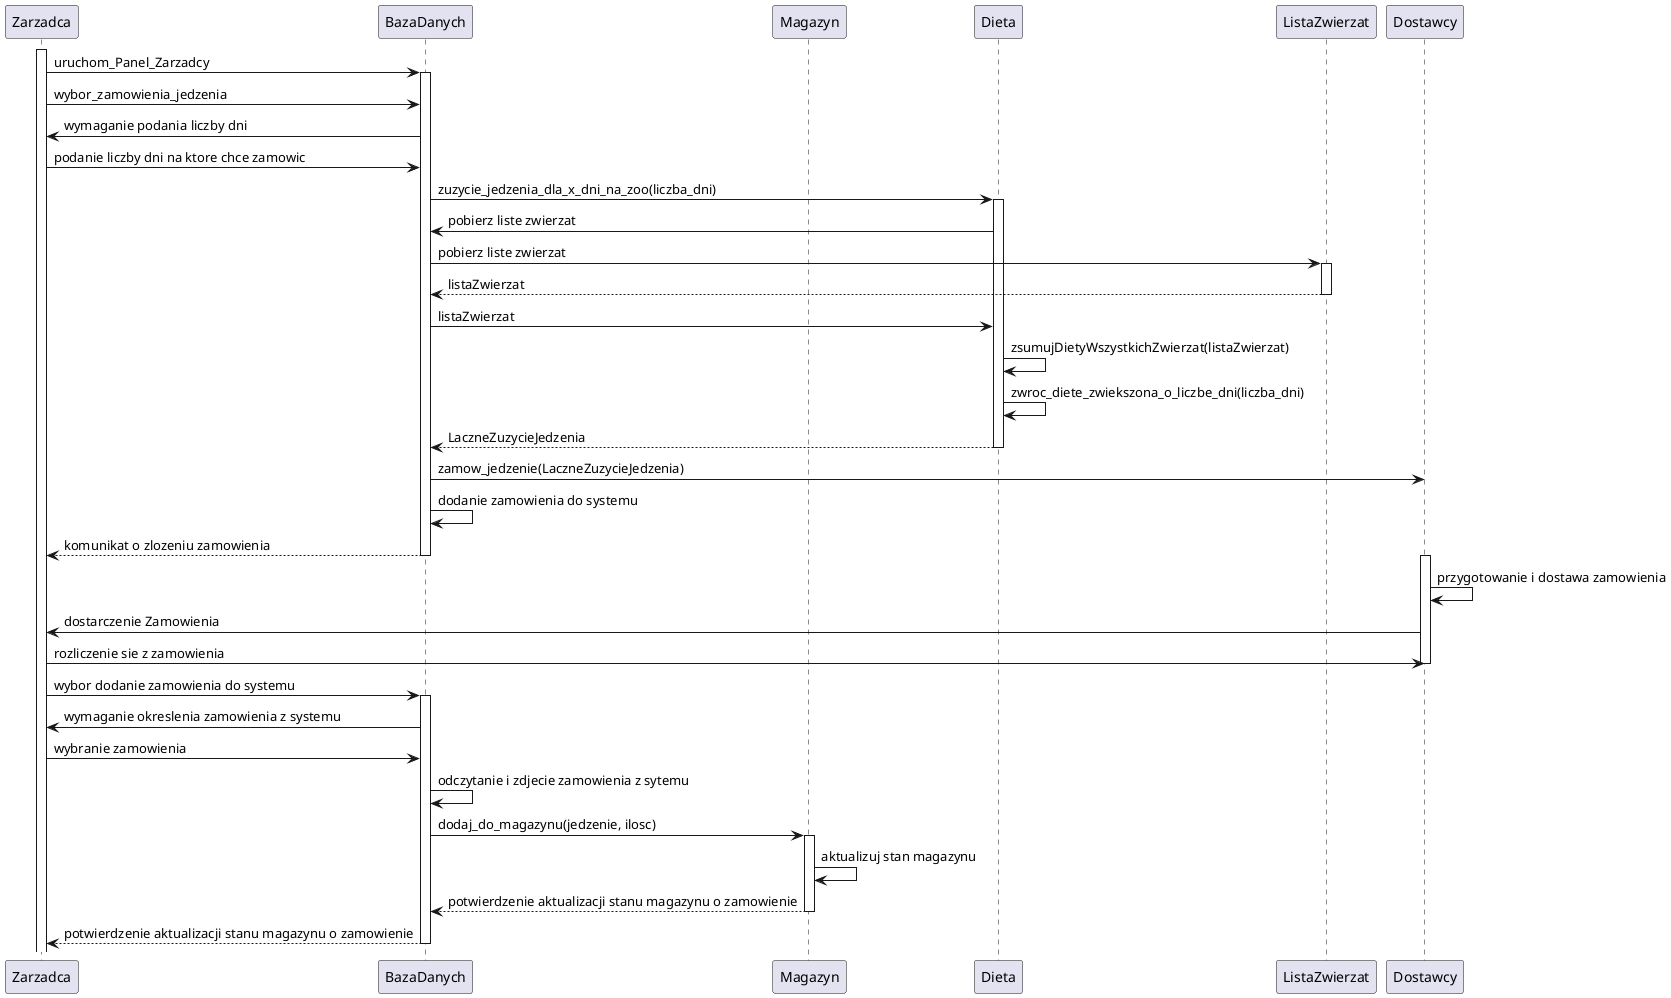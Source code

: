 @startuml
participant Zarzadca
participant BazaDanych
participant Magazyn
participant Dieta
participant ListaZwierzat
participant Dostawcy

activate Zarzadca
Zarzadca -> BazaDanych: uruchom_Panel_Zarzadcy
activate BazaDanych
Zarzadca -> BazaDanych: wybor_zamowienia_jedzenia
BazaDanych -> Zarzadca: wymaganie podania liczby dni
Zarzadca -> BazaDanych: podanie liczby dni na ktore chce zamowic
BazaDanych -> Dieta:zuzycie_jedzenia_dla_x_dni_na_zoo(liczba_dni)
activate Dieta
Dieta -> BazaDanych: pobierz liste zwierzat
BazaDanych -> ListaZwierzat: pobierz liste zwierzat
activate ListaZwierzat
return listaZwierzat
BazaDanych -> Dieta: listaZwierzat
Dieta -> Dieta: zsumujDietyWszystkichZwierzat(listaZwierzat)
Dieta -> Dieta: zwroc_diete_zwiekszona_o_liczbe_dni(liczba_dni)
return LaczneZuzycieJedzenia
BazaDanych -> Dostawcy: zamow_jedzenie(LaczneZuzycieJedzenia)
BazaDanych -> BazaDanych: dodanie zamowienia do systemu
return komunikat o zlozeniu zamowienia

activate Dostawcy
Dostawcy -> Dostawcy: przygotowanie i dostawa zamowienia

Dostawcy -> Zarzadca: dostarczenie Zamowienia
Zarzadca -> Dostawcy: rozliczenie sie z zamowienia

deactivate Dostawcy
Zarzadca -> BazaDanych: wybor dodanie zamowienia do systemu
activate BazaDanych
BazaDanych -> Zarzadca: wymaganie okreslenia zamowienia z systemu
Zarzadca -> BazaDanych: wybranie zamowienia
BazaDanych -> BazaDanych: odczytanie i zdjecie zamowienia z sytemu
BazaDanych -> Magazyn: dodaj_do_magazynu(jedzenie, ilosc)
activate Magazyn
Magazyn -> Magazyn: aktualizuj stan magazynu
return potwierdzenie aktualizacji stanu magazynu o zamowienie
return potwierdzenie aktualizacji stanu magazynu o zamowienie

@enduml